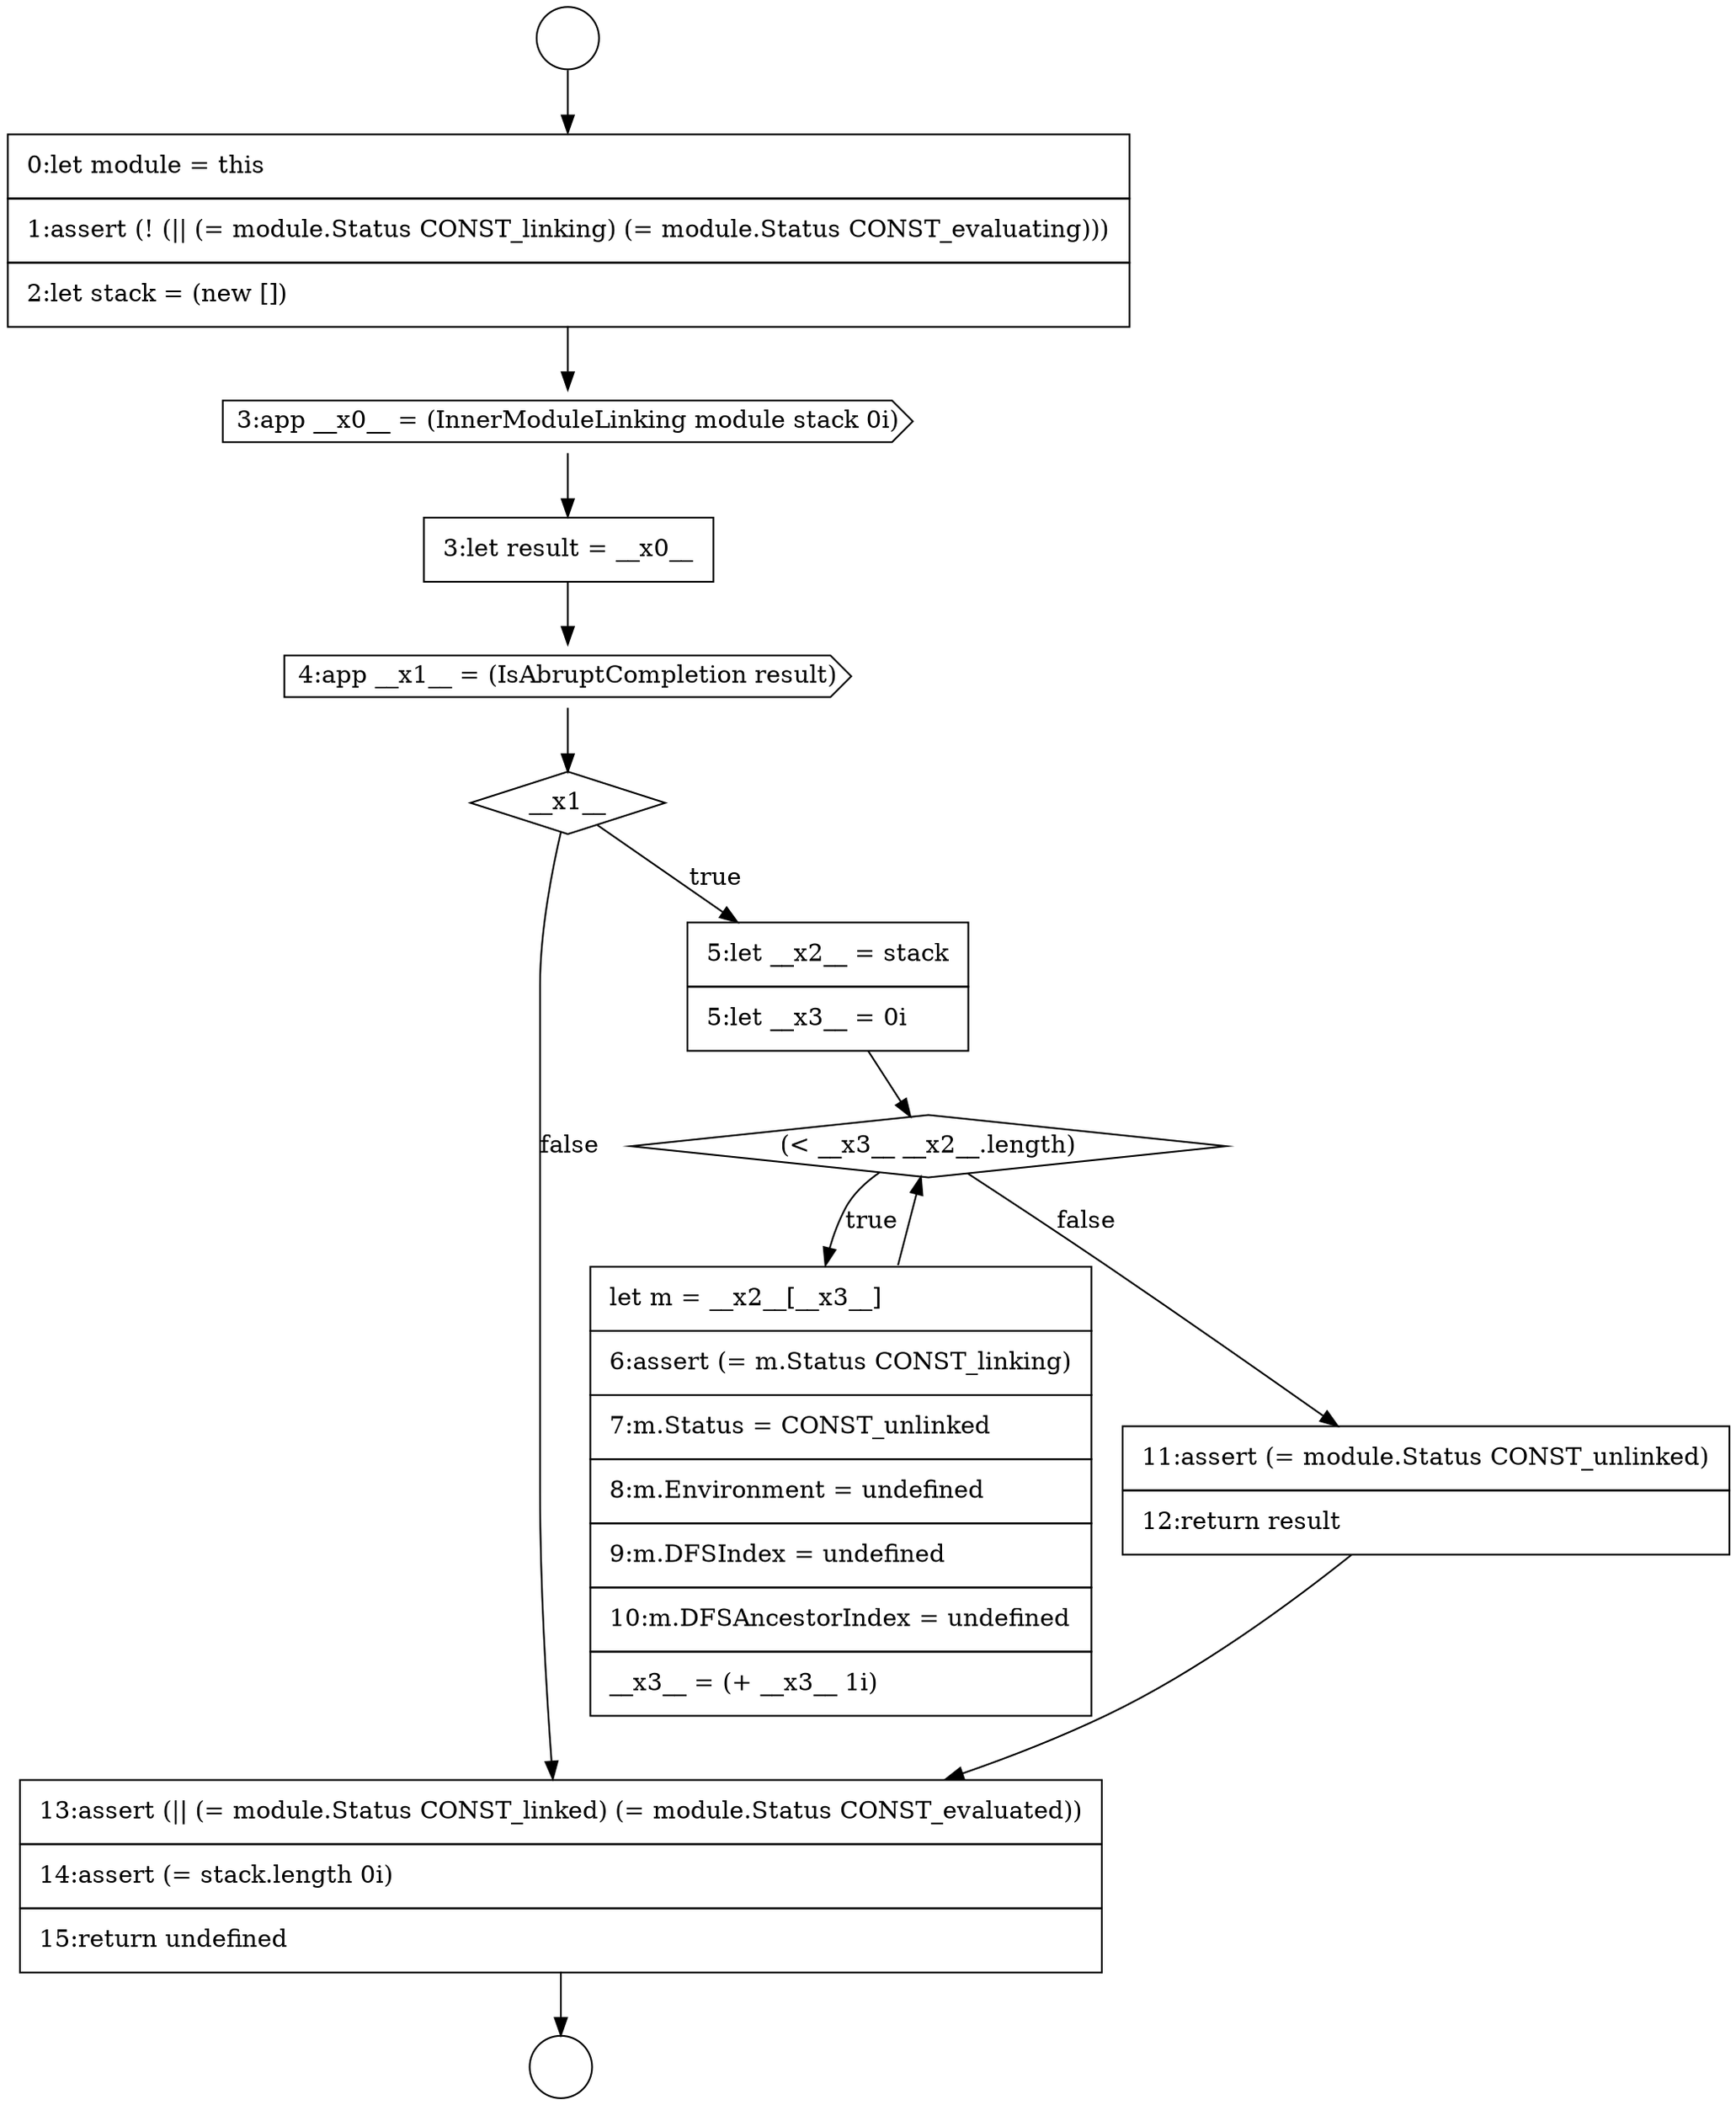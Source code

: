 digraph {
  node10901 [shape=circle label=" " color="black" fillcolor="white" style=filled]
  node10912 [shape=none, margin=0, label=<<font color="black">
    <table border="0" cellborder="1" cellspacing="0" cellpadding="10">
      <tr><td align="left">13:assert (|| (= module.Status CONST_linked) (= module.Status CONST_evaluated))</td></tr>
      <tr><td align="left">14:assert (= stack.length 0i)</td></tr>
      <tr><td align="left">15:return undefined</td></tr>
    </table>
  </font>> color="black" fillcolor="white" style=filled]
  node10908 [shape=none, margin=0, label=<<font color="black">
    <table border="0" cellborder="1" cellspacing="0" cellpadding="10">
      <tr><td align="left">5:let __x2__ = stack</td></tr>
      <tr><td align="left">5:let __x3__ = 0i</td></tr>
    </table>
  </font>> color="black" fillcolor="white" style=filled]
  node10903 [shape=none, margin=0, label=<<font color="black">
    <table border="0" cellborder="1" cellspacing="0" cellpadding="10">
      <tr><td align="left">0:let module = this</td></tr>
      <tr><td align="left">1:assert (! (|| (= module.Status CONST_linking) (= module.Status CONST_evaluating)))</td></tr>
      <tr><td align="left">2:let stack = (new [])</td></tr>
    </table>
  </font>> color="black" fillcolor="white" style=filled]
  node10911 [shape=none, margin=0, label=<<font color="black">
    <table border="0" cellborder="1" cellspacing="0" cellpadding="10">
      <tr><td align="left">11:assert (= module.Status CONST_unlinked)</td></tr>
      <tr><td align="left">12:return result</td></tr>
    </table>
  </font>> color="black" fillcolor="white" style=filled]
  node10907 [shape=diamond, label=<<font color="black">__x1__</font>> color="black" fillcolor="white" style=filled]
  node10904 [shape=cds, label=<<font color="black">3:app __x0__ = (InnerModuleLinking module stack 0i)</font>> color="black" fillcolor="white" style=filled]
  node10906 [shape=cds, label=<<font color="black">4:app __x1__ = (IsAbruptCompletion result)</font>> color="black" fillcolor="white" style=filled]
  node10910 [shape=none, margin=0, label=<<font color="black">
    <table border="0" cellborder="1" cellspacing="0" cellpadding="10">
      <tr><td align="left">let m = __x2__[__x3__]</td></tr>
      <tr><td align="left">6:assert (= m.Status CONST_linking)</td></tr>
      <tr><td align="left">7:m.Status = CONST_unlinked</td></tr>
      <tr><td align="left">8:m.Environment = undefined</td></tr>
      <tr><td align="left">9:m.DFSIndex = undefined</td></tr>
      <tr><td align="left">10:m.DFSAncestorIndex = undefined</td></tr>
      <tr><td align="left">__x3__ = (+ __x3__ 1i)</td></tr>
    </table>
  </font>> color="black" fillcolor="white" style=filled]
  node10905 [shape=none, margin=0, label=<<font color="black">
    <table border="0" cellborder="1" cellspacing="0" cellpadding="10">
      <tr><td align="left">3:let result = __x0__</td></tr>
    </table>
  </font>> color="black" fillcolor="white" style=filled]
  node10909 [shape=diamond, label=<<font color="black">(&lt; __x3__ __x2__.length)</font>> color="black" fillcolor="white" style=filled]
  node10902 [shape=circle label=" " color="black" fillcolor="white" style=filled]
  node10911 -> node10912 [ color="black"]
  node10901 -> node10903 [ color="black"]
  node10907 -> node10908 [label=<<font color="black">true</font>> color="black"]
  node10907 -> node10912 [label=<<font color="black">false</font>> color="black"]
  node10905 -> node10906 [ color="black"]
  node10906 -> node10907 [ color="black"]
  node10910 -> node10909 [ color="black"]
  node10908 -> node10909 [ color="black"]
  node10909 -> node10910 [label=<<font color="black">true</font>> color="black"]
  node10909 -> node10911 [label=<<font color="black">false</font>> color="black"]
  node10904 -> node10905 [ color="black"]
  node10903 -> node10904 [ color="black"]
  node10912 -> node10902 [ color="black"]
}
